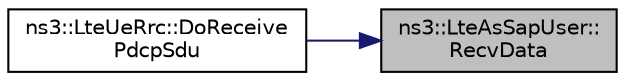 digraph "ns3::LteAsSapUser::RecvData"
{
 // LATEX_PDF_SIZE
  edge [fontname="Helvetica",fontsize="10",labelfontname="Helvetica",labelfontsize="10"];
  node [fontname="Helvetica",fontsize="10",shape=record];
  rankdir="RL";
  Node1 [label="ns3::LteAsSapUser::\lRecvData",height=0.2,width=0.4,color="black", fillcolor="grey75", style="filled", fontcolor="black",tooltip="receive a data packet"];
  Node1 -> Node2 [dir="back",color="midnightblue",fontsize="10",style="solid",fontname="Helvetica"];
  Node2 [label="ns3::LteUeRrc::DoReceive\lPdcpSdu",height=0.2,width=0.4,color="black", fillcolor="white", style="filled",URL="$classns3_1_1_lte_ue_rrc.html#aac2f8d3100748ce39715e03de820cf61",tooltip="Receive PDCP SDU function."];
}
